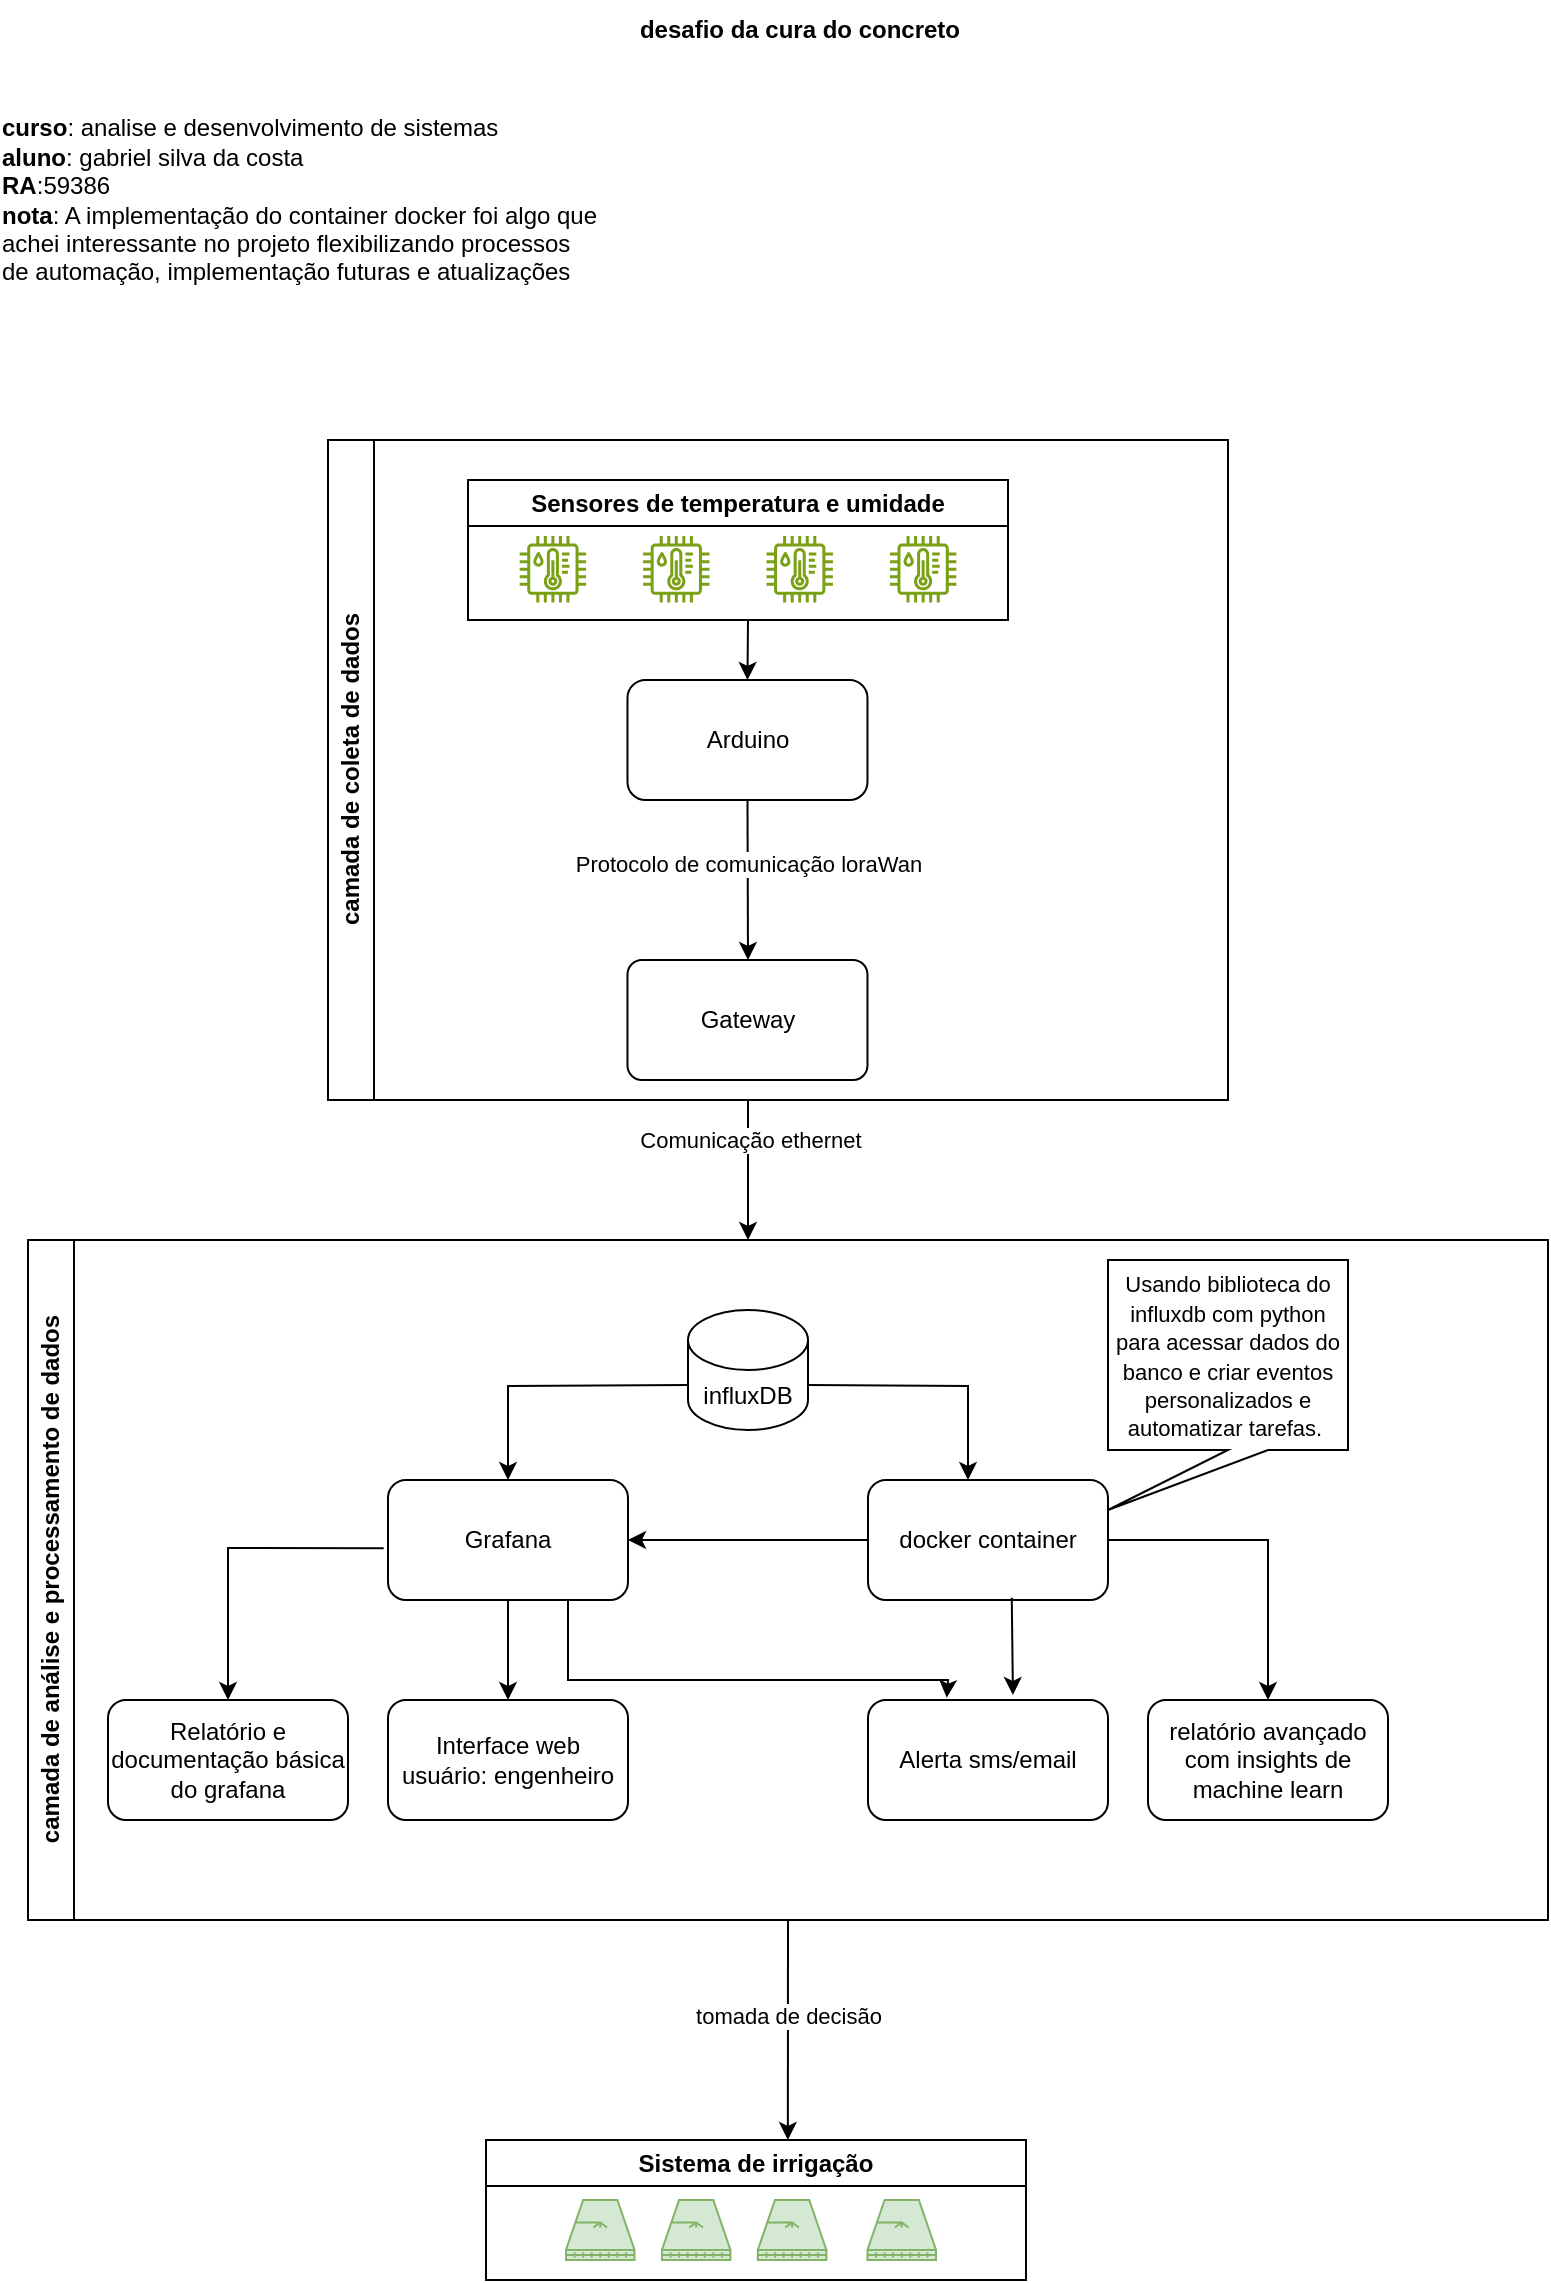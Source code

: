<mxfile version="26.1.3">
  <diagram name="Página-1" id="YpdAF8ZUDn6y6k8Pkhxx">
    <mxGraphModel dx="983" dy="547" grid="1" gridSize="10" guides="1" tooltips="1" connect="1" arrows="1" fold="1" page="1" pageScale="1" pageWidth="827" pageHeight="1169" math="0" shadow="0">
      <root>
        <mxCell id="0" />
        <mxCell id="1" parent="0" />
        <mxCell id="InOqUBimrDpaUssdW0on-36" value="influxDB" style="shape=cylinder3;whiteSpace=wrap;html=1;boundedLbl=1;backgroundOutline=1;size=15;" parent="1" vertex="1">
          <mxGeometry x="364" y="665" width="60" height="60" as="geometry" />
        </mxCell>
        <mxCell id="InOqUBimrDpaUssdW0on-40" value="Grafana" style="rounded=1;whiteSpace=wrap;html=1;" parent="1" vertex="1">
          <mxGeometry x="214" y="750" width="120" height="60" as="geometry" />
        </mxCell>
        <mxCell id="InOqUBimrDpaUssdW0on-41" value="docker container" style="rounded=1;whiteSpace=wrap;html=1;" parent="1" vertex="1">
          <mxGeometry x="454" y="750" width="120" height="60" as="geometry" />
        </mxCell>
        <mxCell id="InOqUBimrDpaUssdW0on-42" value="" style="endArrow=classic;html=1;rounded=0;exitX=0;exitY=0;exitDx=0;exitDy=37.5;exitPerimeter=0;entryX=0.5;entryY=0;entryDx=0;entryDy=0;" parent="1" source="InOqUBimrDpaUssdW0on-36" target="InOqUBimrDpaUssdW0on-40" edge="1">
          <mxGeometry width="50" height="50" relative="1" as="geometry">
            <mxPoint x="454" y="800" as="sourcePoint" />
            <mxPoint x="504" y="750" as="targetPoint" />
            <Array as="points">
              <mxPoint x="274" y="703" />
            </Array>
          </mxGeometry>
        </mxCell>
        <mxCell id="InOqUBimrDpaUssdW0on-43" value="" style="endArrow=classic;html=1;rounded=0;exitX=1;exitY=0;exitDx=0;exitDy=37.5;exitPerimeter=0;" parent="1" source="InOqUBimrDpaUssdW0on-36" edge="1">
          <mxGeometry width="50" height="50" relative="1" as="geometry">
            <mxPoint x="454" y="800" as="sourcePoint" />
            <mxPoint x="504" y="750" as="targetPoint" />
            <Array as="points">
              <mxPoint x="504" y="703" />
            </Array>
          </mxGeometry>
        </mxCell>
        <mxCell id="InOqUBimrDpaUssdW0on-46" value="" style="endArrow=classic;html=1;rounded=0;exitX=0;exitY=0.5;exitDx=0;exitDy=0;entryX=1;entryY=0.5;entryDx=0;entryDy=0;" parent="1" source="InOqUBimrDpaUssdW0on-41" target="InOqUBimrDpaUssdW0on-40" edge="1">
          <mxGeometry width="50" height="50" relative="1" as="geometry">
            <mxPoint x="454" y="800" as="sourcePoint" />
            <mxPoint x="404" y="780" as="targetPoint" />
          </mxGeometry>
        </mxCell>
        <mxCell id="InOqUBimrDpaUssdW0on-47" value="Interface web&lt;div&gt;usuário: engenheiro&lt;/div&gt;" style="rounded=1;whiteSpace=wrap;html=1;" parent="1" vertex="1">
          <mxGeometry x="214" y="860" width="120" height="60" as="geometry" />
        </mxCell>
        <mxCell id="InOqUBimrDpaUssdW0on-48" value="" style="endArrow=classic;html=1;rounded=0;exitX=0.5;exitY=1;exitDx=0;exitDy=0;entryX=0.5;entryY=0;entryDx=0;entryDy=0;" parent="1" source="InOqUBimrDpaUssdW0on-40" target="InOqUBimrDpaUssdW0on-47" edge="1">
          <mxGeometry width="50" height="50" relative="1" as="geometry">
            <mxPoint x="454" y="930" as="sourcePoint" />
            <mxPoint x="504" y="880" as="targetPoint" />
          </mxGeometry>
        </mxCell>
        <mxCell id="InOqUBimrDpaUssdW0on-49" value="" style="endArrow=classic;html=1;rounded=0;entryX=0.328;entryY=-0.019;entryDx=0;entryDy=0;entryPerimeter=0;exitX=0.75;exitY=1;exitDx=0;exitDy=0;" parent="1" source="InOqUBimrDpaUssdW0on-40" target="InOqUBimrDpaUssdW0on-50" edge="1">
          <mxGeometry width="50" height="50" relative="1" as="geometry">
            <mxPoint x="344" y="820" as="sourcePoint" />
            <mxPoint x="464" y="880" as="targetPoint" />
            <Array as="points">
              <mxPoint x="304" y="850" />
              <mxPoint x="494" y="850" />
            </Array>
          </mxGeometry>
        </mxCell>
        <mxCell id="InOqUBimrDpaUssdW0on-50" value="Alerta sms/email" style="rounded=1;whiteSpace=wrap;html=1;" parent="1" vertex="1">
          <mxGeometry x="454" y="860" width="120" height="60" as="geometry" />
        </mxCell>
        <mxCell id="InOqUBimrDpaUssdW0on-51" value="" style="endArrow=classic;html=1;rounded=0;exitX=0.599;exitY=0.981;exitDx=0;exitDy=0;exitPerimeter=0;entryX=0.604;entryY=-0.042;entryDx=0;entryDy=0;entryPerimeter=0;" parent="1" source="InOqUBimrDpaUssdW0on-41" target="InOqUBimrDpaUssdW0on-50" edge="1">
          <mxGeometry width="50" height="50" relative="1" as="geometry">
            <mxPoint x="454" y="930" as="sourcePoint" />
            <mxPoint x="534" y="860" as="targetPoint" />
          </mxGeometry>
        </mxCell>
        <mxCell id="InOqUBimrDpaUssdW0on-55" value="Relatório e documentação básica do grafana" style="rounded=1;whiteSpace=wrap;html=1;" parent="1" vertex="1">
          <mxGeometry x="74" y="860" width="120" height="60" as="geometry" />
        </mxCell>
        <mxCell id="InOqUBimrDpaUssdW0on-56" value="" style="endArrow=classic;html=1;rounded=0;exitX=-0.018;exitY=0.569;exitDx=0;exitDy=0;exitPerimeter=0;entryX=0.5;entryY=0;entryDx=0;entryDy=0;" parent="1" source="InOqUBimrDpaUssdW0on-40" target="InOqUBimrDpaUssdW0on-55" edge="1">
          <mxGeometry width="50" height="50" relative="1" as="geometry">
            <mxPoint x="354" y="880" as="sourcePoint" />
            <mxPoint x="404" y="830" as="targetPoint" />
            <Array as="points">
              <mxPoint x="134" y="784" />
            </Array>
          </mxGeometry>
        </mxCell>
        <mxCell id="InOqUBimrDpaUssdW0on-57" value="relatório avançado com insights de machine learn" style="rounded=1;whiteSpace=wrap;html=1;" parent="1" vertex="1">
          <mxGeometry x="594" y="860" width="120" height="60" as="geometry" />
        </mxCell>
        <mxCell id="InOqUBimrDpaUssdW0on-58" value="" style="endArrow=classic;html=1;rounded=0;exitX=1;exitY=0.5;exitDx=0;exitDy=0;entryX=0.5;entryY=0;entryDx=0;entryDy=0;" parent="1" source="InOqUBimrDpaUssdW0on-41" target="InOqUBimrDpaUssdW0on-57" edge="1">
          <mxGeometry width="50" height="50" relative="1" as="geometry">
            <mxPoint x="354" y="880" as="sourcePoint" />
            <mxPoint x="404" y="830" as="targetPoint" />
            <Array as="points">
              <mxPoint x="654" y="780" />
            </Array>
          </mxGeometry>
        </mxCell>
        <mxCell id="InOqUBimrDpaUssdW0on-34" value="Sensores de temperatura e umidade" style="swimlane;whiteSpace=wrap;html=1;movable=1;resizable=1;rotatable=1;deletable=1;editable=1;locked=0;connectable=1;" parent="1" vertex="1">
          <mxGeometry x="254" y="250" width="270" height="70" as="geometry" />
        </mxCell>
        <mxCell id="InOqUBimrDpaUssdW0on-64" value="Sistema de irrigação" style="swimlane;whiteSpace=wrap;html=1;container=0;" parent="1" vertex="1">
          <mxGeometry x="263" y="1080" width="270" height="70" as="geometry" />
        </mxCell>
        <mxCell id="InOqUBimrDpaUssdW0on-67" value="" style="group" parent="InOqUBimrDpaUssdW0on-64" vertex="1" connectable="0">
          <mxGeometry x="40" y="30" width="185" height="30" as="geometry" />
        </mxCell>
        <mxCell id="InOqUBimrDpaUssdW0on-60" value="" style="verticalLabelPosition=bottom;outlineConnect=0;align=center;dashed=0;html=1;verticalAlign=top;shape=mxgraph.pid.misc.cooling_tower_(wet-dry,_natural_draught);fillColor=#d5e8d4;strokeColor=#82b366;container=0;" parent="InOqUBimrDpaUssdW0on-67" vertex="1">
          <mxGeometry width="34.259" height="30" as="geometry" />
        </mxCell>
        <mxCell id="InOqUBimrDpaUssdW0on-61" value="" style="verticalLabelPosition=bottom;outlineConnect=0;align=center;dashed=0;html=1;verticalAlign=top;shape=mxgraph.pid.misc.cooling_tower_(wet-dry,_natural_draught);fillColor=#d5e8d4;strokeColor=#82b366;container=0;" parent="InOqUBimrDpaUssdW0on-67" vertex="1">
          <mxGeometry x="47.963" width="34.259" height="30" as="geometry" />
        </mxCell>
        <mxCell id="InOqUBimrDpaUssdW0on-62" value="" style="verticalLabelPosition=bottom;outlineConnect=0;align=center;dashed=0;html=1;verticalAlign=top;shape=mxgraph.pid.misc.cooling_tower_(wet-dry,_natural_draught);fillColor=#d5e8d4;strokeColor=#82b366;container=0;" parent="InOqUBimrDpaUssdW0on-67" vertex="1">
          <mxGeometry x="95.926" width="34.259" height="30" as="geometry" />
        </mxCell>
        <mxCell id="InOqUBimrDpaUssdW0on-63" value="" style="verticalLabelPosition=bottom;outlineConnect=0;align=center;dashed=0;html=1;verticalAlign=top;shape=mxgraph.pid.misc.cooling_tower_(wet-dry,_natural_draught);fillColor=#d5e8d4;strokeColor=#82b366;container=0;" parent="InOqUBimrDpaUssdW0on-67" vertex="1">
          <mxGeometry x="150.741" width="34.259" height="30" as="geometry" />
        </mxCell>
        <mxCell id="InOqUBimrDpaUssdW0on-72" value="camada de análise e processamento de dados" style="swimlane;horizontal=0;whiteSpace=wrap;html=1;" parent="1" vertex="1">
          <mxGeometry x="34" y="630" width="760" height="340" as="geometry" />
        </mxCell>
        <mxCell id="InOqUBimrDpaUssdW0on-52" value="&lt;font style=&quot;font-size: 11px;&quot;&gt;Usando biblioteca do influxdb com python para acessar dados do banco e criar eventos personalizados e automatizar tarefas.&amp;nbsp;&lt;/font&gt;" style="shape=callout;whiteSpace=wrap;html=1;perimeter=calloutPerimeter;position2=0;" parent="InOqUBimrDpaUssdW0on-72" vertex="1">
          <mxGeometry x="540" y="10" width="120" height="125" as="geometry" />
        </mxCell>
        <mxCell id="InOqUBimrDpaUssdW0on-73" value="" style="endArrow=classic;html=1;rounded=0;entryX=0.5;entryY=0;entryDx=0;entryDy=0;" parent="1" target="InOqUBimrDpaUssdW0on-3" edge="1">
          <mxGeometry width="50" height="50" relative="1" as="geometry">
            <mxPoint x="394" y="320" as="sourcePoint" />
            <mxPoint x="484" y="430" as="targetPoint" />
          </mxGeometry>
        </mxCell>
        <mxCell id="InOqUBimrDpaUssdW0on-59" value="" style="group;movable=1;resizable=1;rotatable=1;deletable=1;editable=1;locked=0;connectable=1;" parent="1" vertex="1" connectable="0">
          <mxGeometry x="267.5" y="260" width="366.5" height="351.21" as="geometry" />
        </mxCell>
        <mxCell id="InOqUBimrDpaUssdW0on-21" value="" style="sketch=0;outlineConnect=0;fontColor=#232F3E;gradientColor=none;fillColor=#7AA116;strokeColor=none;dashed=0;verticalLabelPosition=bottom;verticalAlign=top;align=center;html=1;fontSize=12;fontStyle=0;aspect=fixed;pointerEvents=1;shape=mxgraph.aws4.iot_thing_temperature_humidity_sensor;movable=1;resizable=1;rotatable=1;deletable=1;editable=1;locked=0;connectable=1;" parent="InOqUBimrDpaUssdW0on-59" vertex="1">
          <mxGeometry x="12.341" y="18" width="33.209" height="33.209" as="geometry" />
        </mxCell>
        <mxCell id="InOqUBimrDpaUssdW0on-22" value="" style="sketch=0;outlineConnect=0;fontColor=#232F3E;gradientColor=none;fillColor=#7AA116;strokeColor=none;dashed=0;verticalLabelPosition=bottom;verticalAlign=top;align=center;html=1;fontSize=12;fontStyle=0;aspect=fixed;pointerEvents=1;shape=mxgraph.aws4.iot_thing_temperature_humidity_sensor;movable=1;resizable=1;rotatable=1;deletable=1;editable=1;locked=0;connectable=1;" parent="InOqUBimrDpaUssdW0on-59" vertex="1">
          <mxGeometry x="74.049" y="18" width="33.209" height="33.209" as="geometry" />
        </mxCell>
        <mxCell id="InOqUBimrDpaUssdW0on-23" value="" style="sketch=0;outlineConnect=0;fontColor=#232F3E;gradientColor=none;fillColor=#7AA116;strokeColor=none;dashed=0;verticalLabelPosition=bottom;verticalAlign=top;align=center;html=1;fontSize=12;fontStyle=0;aspect=fixed;pointerEvents=1;shape=mxgraph.aws4.iot_thing_temperature_humidity_sensor;movable=1;resizable=1;rotatable=1;deletable=1;editable=1;locked=0;connectable=1;" parent="InOqUBimrDpaUssdW0on-59" vertex="1">
          <mxGeometry x="135.756" y="18" width="33.209" height="33.209" as="geometry" />
        </mxCell>
        <mxCell id="InOqUBimrDpaUssdW0on-24" value="" style="sketch=0;outlineConnect=0;fontColor=#232F3E;gradientColor=none;fillColor=#7AA116;strokeColor=none;dashed=0;verticalLabelPosition=bottom;verticalAlign=top;align=center;html=1;fontSize=12;fontStyle=0;aspect=fixed;pointerEvents=1;shape=mxgraph.aws4.iot_thing_temperature_humidity_sensor;movable=1;resizable=1;rotatable=1;deletable=1;editable=1;locked=0;connectable=1;" parent="InOqUBimrDpaUssdW0on-59" vertex="1">
          <mxGeometry x="197.463" y="18" width="33.209" height="33.209" as="geometry" />
        </mxCell>
        <mxCell id="InOqUBimrDpaUssdW0on-74" value="camada de coleta de dados" style="swimlane;horizontal=0;whiteSpace=wrap;html=1;" parent="InOqUBimrDpaUssdW0on-59" vertex="1">
          <mxGeometry x="-83.5" y="-30" width="450" height="330" as="geometry" />
        </mxCell>
        <mxCell id="InOqUBimrDpaUssdW0on-3" value="Arduino" style="rounded=1;whiteSpace=wrap;html=1;" parent="InOqUBimrDpaUssdW0on-74" vertex="1">
          <mxGeometry x="149.74" y="120" width="120" height="60" as="geometry" />
        </mxCell>
        <mxCell id="InOqUBimrDpaUssdW0on-4" value="Gateway" style="rounded=1;whiteSpace=wrap;html=1;arcSize=12;" parent="InOqUBimrDpaUssdW0on-74" vertex="1">
          <mxGeometry x="149.74" y="260" width="120" height="60" as="geometry" />
        </mxCell>
        <mxCell id="InOqUBimrDpaUssdW0on-5" value="" style="endArrow=classic;html=1;rounded=0;exitX=0.5;exitY=1;exitDx=0;exitDy=0;entryX=0.5;entryY=0;entryDx=0;entryDy=0;" parent="InOqUBimrDpaUssdW0on-74" source="InOqUBimrDpaUssdW0on-3" target="InOqUBimrDpaUssdW0on-4" edge="1">
          <mxGeometry width="50" height="50" relative="1" as="geometry">
            <mxPoint x="170" y="490" as="sourcePoint" />
            <mxPoint x="220" y="440" as="targetPoint" />
            <Array as="points">
              <mxPoint x="210" y="260" />
            </Array>
          </mxGeometry>
        </mxCell>
        <mxCell id="InOqUBimrDpaUssdW0on-78" value="&amp;nbsp;Protocolo de comunicação loraWan&amp;nbsp;" style="edgeLabel;html=1;align=center;verticalAlign=middle;resizable=0;points=[];" parent="InOqUBimrDpaUssdW0on-5" vertex="1" connectable="0">
          <mxGeometry x="-0.215" relative="1" as="geometry">
            <mxPoint as="offset" />
          </mxGeometry>
        </mxCell>
        <mxCell id="InOqUBimrDpaUssdW0on-76" value="" style="endArrow=classic;html=1;rounded=0;entryX=0.5;entryY=0;entryDx=0;entryDy=0;" parent="InOqUBimrDpaUssdW0on-59" edge="1">
          <mxGeometry width="50" height="50" relative="1" as="geometry">
            <mxPoint x="126.5" y="300" as="sourcePoint" />
            <mxPoint x="126.5" y="370" as="targetPoint" />
          </mxGeometry>
        </mxCell>
        <mxCell id="InOqUBimrDpaUssdW0on-77" value="Comunicação ethernet" style="edgeLabel;html=1;align=center;verticalAlign=middle;resizable=0;points=[];" parent="InOqUBimrDpaUssdW0on-76" vertex="1" connectable="0">
          <mxGeometry x="-0.447" y="1" relative="1" as="geometry">
            <mxPoint as="offset" />
          </mxGeometry>
        </mxCell>
        <mxCell id="InOqUBimrDpaUssdW0on-79" value="" style="endArrow=classic;html=1;rounded=0;exitX=0.5;exitY=1;exitDx=0;exitDy=0;entryX=0.559;entryY=0;entryDx=0;entryDy=0;entryPerimeter=0;" parent="1" source="InOqUBimrDpaUssdW0on-72" target="InOqUBimrDpaUssdW0on-64" edge="1">
          <mxGeometry width="50" height="50" relative="1" as="geometry">
            <mxPoint x="464" y="760" as="sourcePoint" />
            <mxPoint x="514" y="710" as="targetPoint" />
          </mxGeometry>
        </mxCell>
        <mxCell id="InOqUBimrDpaUssdW0on-80" value="tomada de decisão" style="edgeLabel;html=1;align=center;verticalAlign=middle;resizable=0;points=[];" parent="InOqUBimrDpaUssdW0on-79" vertex="1" connectable="0">
          <mxGeometry x="-0.139" relative="1" as="geometry">
            <mxPoint as="offset" />
          </mxGeometry>
        </mxCell>
        <mxCell id="vLZejVkebFzzY-yng_Vp-1" value="&lt;b&gt;desafio da cura do concreto&lt;/b&gt;" style="text;html=1;align=center;verticalAlign=middle;whiteSpace=wrap;rounded=0;" vertex="1" parent="1">
          <mxGeometry x="307" y="10" width="226" height="30" as="geometry" />
        </mxCell>
        <mxCell id="vLZejVkebFzzY-yng_Vp-6" value="&lt;div style=&quot;text-align: left;&quot;&gt;&lt;font&gt;&lt;b style=&quot;background-color: transparent; color: light-dark(rgb(0, 0, 0), rgb(255, 255, 255));&quot;&gt;curso&lt;/b&gt;&lt;span style=&quot;background-color: transparent; color: light-dark(rgb(0, 0, 0), rgb(255, 255, 255));&quot;&gt;: analise e desenvolvimento de sistemas&amp;nbsp;&lt;/span&gt;&lt;/font&gt;&lt;/div&gt;&lt;div style=&quot;text-align: left;&quot;&gt;&lt;font&gt;&lt;b style=&quot;&quot;&gt;aluno&lt;/b&gt;&lt;span style=&quot;&quot;&gt;: gabriel silva da costa&lt;/span&gt;&lt;/font&gt;&lt;/div&gt;&lt;div style=&quot;text-align: left;&quot;&gt;&lt;font&gt;&lt;b style=&quot;background-color: transparent; color: light-dark(rgb(0, 0, 0), rgb(255, 255, 255));&quot;&gt;RA&lt;/b&gt;&lt;span style=&quot;background-color: transparent; color: light-dark(rgb(0, 0, 0), rgb(255, 255, 255));&quot;&gt;:&lt;/span&gt;&lt;span style=&quot;background-color: transparent; color: light-dark(rgb(0, 0, 0), rgb(255, 255, 255)); font-family: Arial;&quot;&gt;59386&lt;/span&gt;&lt;/font&gt;&lt;/div&gt;&lt;div style=&quot;text-align: left;&quot;&gt;&lt;font&gt;&lt;b style=&quot;&quot;&gt;nota&lt;/b&gt;: A implementação do container docker foi algo que achei interessante no projeto flexibilizando processos de automação, implementação futuras e atualizações&lt;/font&gt;&lt;span style=&quot;color: light-dark(rgb(0, 0, 0), rgb(255, 255, 255)); background-color: transparent; font-family: Arial;&quot;&gt;&lt;/span&gt;&lt;/div&gt;" style="text;html=1;align=center;verticalAlign=middle;whiteSpace=wrap;rounded=0;" vertex="1" parent="1">
          <mxGeometry x="20" y="30" width="300" height="160" as="geometry" />
        </mxCell>
      </root>
    </mxGraphModel>
  </diagram>
</mxfile>

